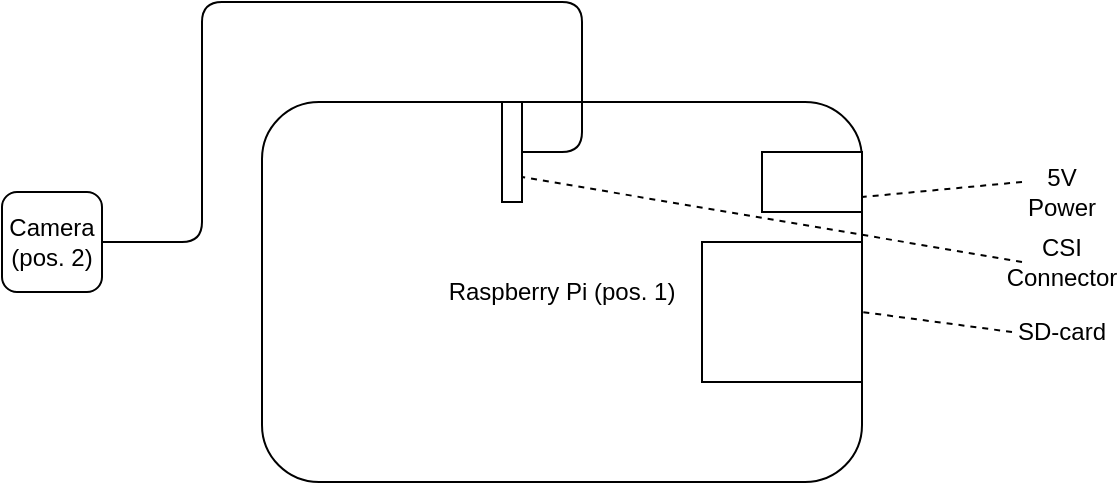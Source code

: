 <mxfile version="10.5.0" type="device"><diagram name="Page-1" id="7e0a89b8-554c-2b80-1dc8-d5c74ca68de4"><mxGraphModel dx="703" dy="476" grid="1" gridSize="10" guides="1" tooltips="1" connect="1" arrows="1" fold="1" page="1" pageScale="1" pageWidth="1100" pageHeight="850" background="#ffffff" math="0" shadow="0"><root><mxCell id="0"/><mxCell id="1" parent="0"/><mxCell id="tASZhA90o5zdFQAxuGHP-1" value="Raspberry Pi (pos. 1)" style="rounded=1;whiteSpace=wrap;html=1;" vertex="1" parent="1"><mxGeometry x="170" y="160" width="300" height="190" as="geometry"/></mxCell><mxCell id="tASZhA90o5zdFQAxuGHP-2" value="Camera (pos. 2)" style="rounded=1;whiteSpace=wrap;html=1;" vertex="1" parent="1"><mxGeometry x="40" y="205" width="50" height="50" as="geometry"/></mxCell><mxCell id="tASZhA90o5zdFQAxuGHP-8" value="" style="endArrow=none;html=1;exitX=1;exitY=0.5;exitDx=0;exitDy=0;entryX=0.5;entryY=0;entryDx=0;entryDy=0;" edge="1" parent="1" source="tASZhA90o5zdFQAxuGHP-2" target="tASZhA90o5zdFQAxuGHP-9"><mxGeometry width="50" height="50" relative="1" as="geometry"><mxPoint x="40" y="370" as="sourcePoint"/><mxPoint x="220" y="80" as="targetPoint"/><Array as="points"><mxPoint x="140" y="230"/><mxPoint x="140" y="110"/><mxPoint x="330" y="110"/><mxPoint x="330" y="185"/></Array></mxGeometry></mxCell><mxCell id="tASZhA90o5zdFQAxuGHP-9" value="" style="rounded=0;whiteSpace=wrap;html=1;direction=south;" vertex="1" parent="1"><mxGeometry x="290" y="160" width="10" height="50" as="geometry"/></mxCell><mxCell id="tASZhA90o5zdFQAxuGHP-15" value="" style="rounded=0;whiteSpace=wrap;html=1;" vertex="1" parent="1"><mxGeometry x="420" y="185" width="50" height="30" as="geometry"/></mxCell><mxCell id="tASZhA90o5zdFQAxuGHP-16" value="" style="rounded=0;whiteSpace=wrap;html=1;" vertex="1" parent="1"><mxGeometry x="390" y="230" width="80" height="70" as="geometry"/></mxCell><mxCell id="tASZhA90o5zdFQAxuGHP-20" style="edgeStyle=none;rounded=0;orthogonalLoop=1;jettySize=auto;html=1;exitX=0;exitY=0.5;exitDx=0;exitDy=0;entryX=0.75;entryY=0;entryDx=0;entryDy=0;dashed=1;endArrow=none;endFill=0;" edge="1" parent="1" source="tASZhA90o5zdFQAxuGHP-17" target="tASZhA90o5zdFQAxuGHP-9"><mxGeometry relative="1" as="geometry"/></mxCell><mxCell id="tASZhA90o5zdFQAxuGHP-17" value="CSI Connector" style="text;html=1;strokeColor=none;fillColor=none;align=center;verticalAlign=middle;whiteSpace=wrap;rounded=0;" vertex="1" parent="1"><mxGeometry x="550" y="230" width="40" height="20" as="geometry"/></mxCell><mxCell id="tASZhA90o5zdFQAxuGHP-23" style="edgeStyle=none;rounded=0;orthogonalLoop=1;jettySize=auto;html=1;exitX=0;exitY=0.25;exitDx=0;exitDy=0;entryX=1;entryY=0.25;entryDx=0;entryDy=0;dashed=1;endArrow=none;endFill=0;" edge="1" parent="1" source="tASZhA90o5zdFQAxuGHP-21" target="tASZhA90o5zdFQAxuGHP-1"><mxGeometry relative="1" as="geometry"/></mxCell><mxCell id="tASZhA90o5zdFQAxuGHP-21" value="5V Power&lt;br&gt;" style="text;html=1;strokeColor=none;fillColor=none;align=center;verticalAlign=middle;whiteSpace=wrap;rounded=0;" vertex="1" parent="1"><mxGeometry x="550" y="195" width="40" height="20" as="geometry"/></mxCell><mxCell id="tASZhA90o5zdFQAxuGHP-24" style="edgeStyle=none;rounded=0;orthogonalLoop=1;jettySize=auto;html=1;exitX=0;exitY=0.5;exitDx=0;exitDy=0;entryX=1;entryY=0.5;entryDx=0;entryDy=0;dashed=1;endArrow=none;endFill=0;" edge="1" parent="1" source="tASZhA90o5zdFQAxuGHP-22" target="tASZhA90o5zdFQAxuGHP-16"><mxGeometry relative="1" as="geometry"/></mxCell><mxCell id="tASZhA90o5zdFQAxuGHP-22" value="SD-card" style="text;html=1;strokeColor=none;fillColor=none;align=center;verticalAlign=middle;whiteSpace=wrap;rounded=0;" vertex="1" parent="1"><mxGeometry x="545" y="265" width="50" height="20" as="geometry"/></mxCell></root></mxGraphModel></diagram></mxfile>